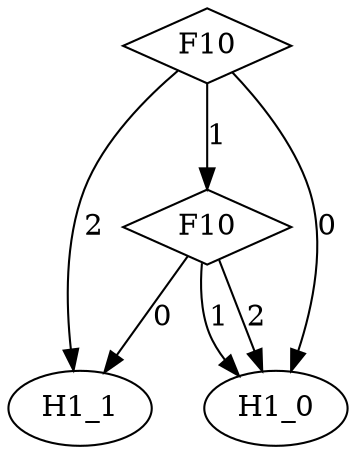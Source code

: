digraph {
node [label=H1_0,style=""] H1_0
node [label=H1_0,style=""] H1_0
node [label=H1_1,style=""] H1_1
node [label=H1_1,style=""] H1_1
node [label=H1_0,style=""] H1_0
node [label=F10,shape="diamond",style=""] 1
node [label=F10,shape="diamond",style=""] 0

1 -> H1_0 [label="2"]
1 -> H1_0 [label="1"]
1 -> H1_1 [label="0"]
0 -> H1_1 [label="2"]
0 -> 1 [label="1"]
0 -> H1_0 [label="0"]
}